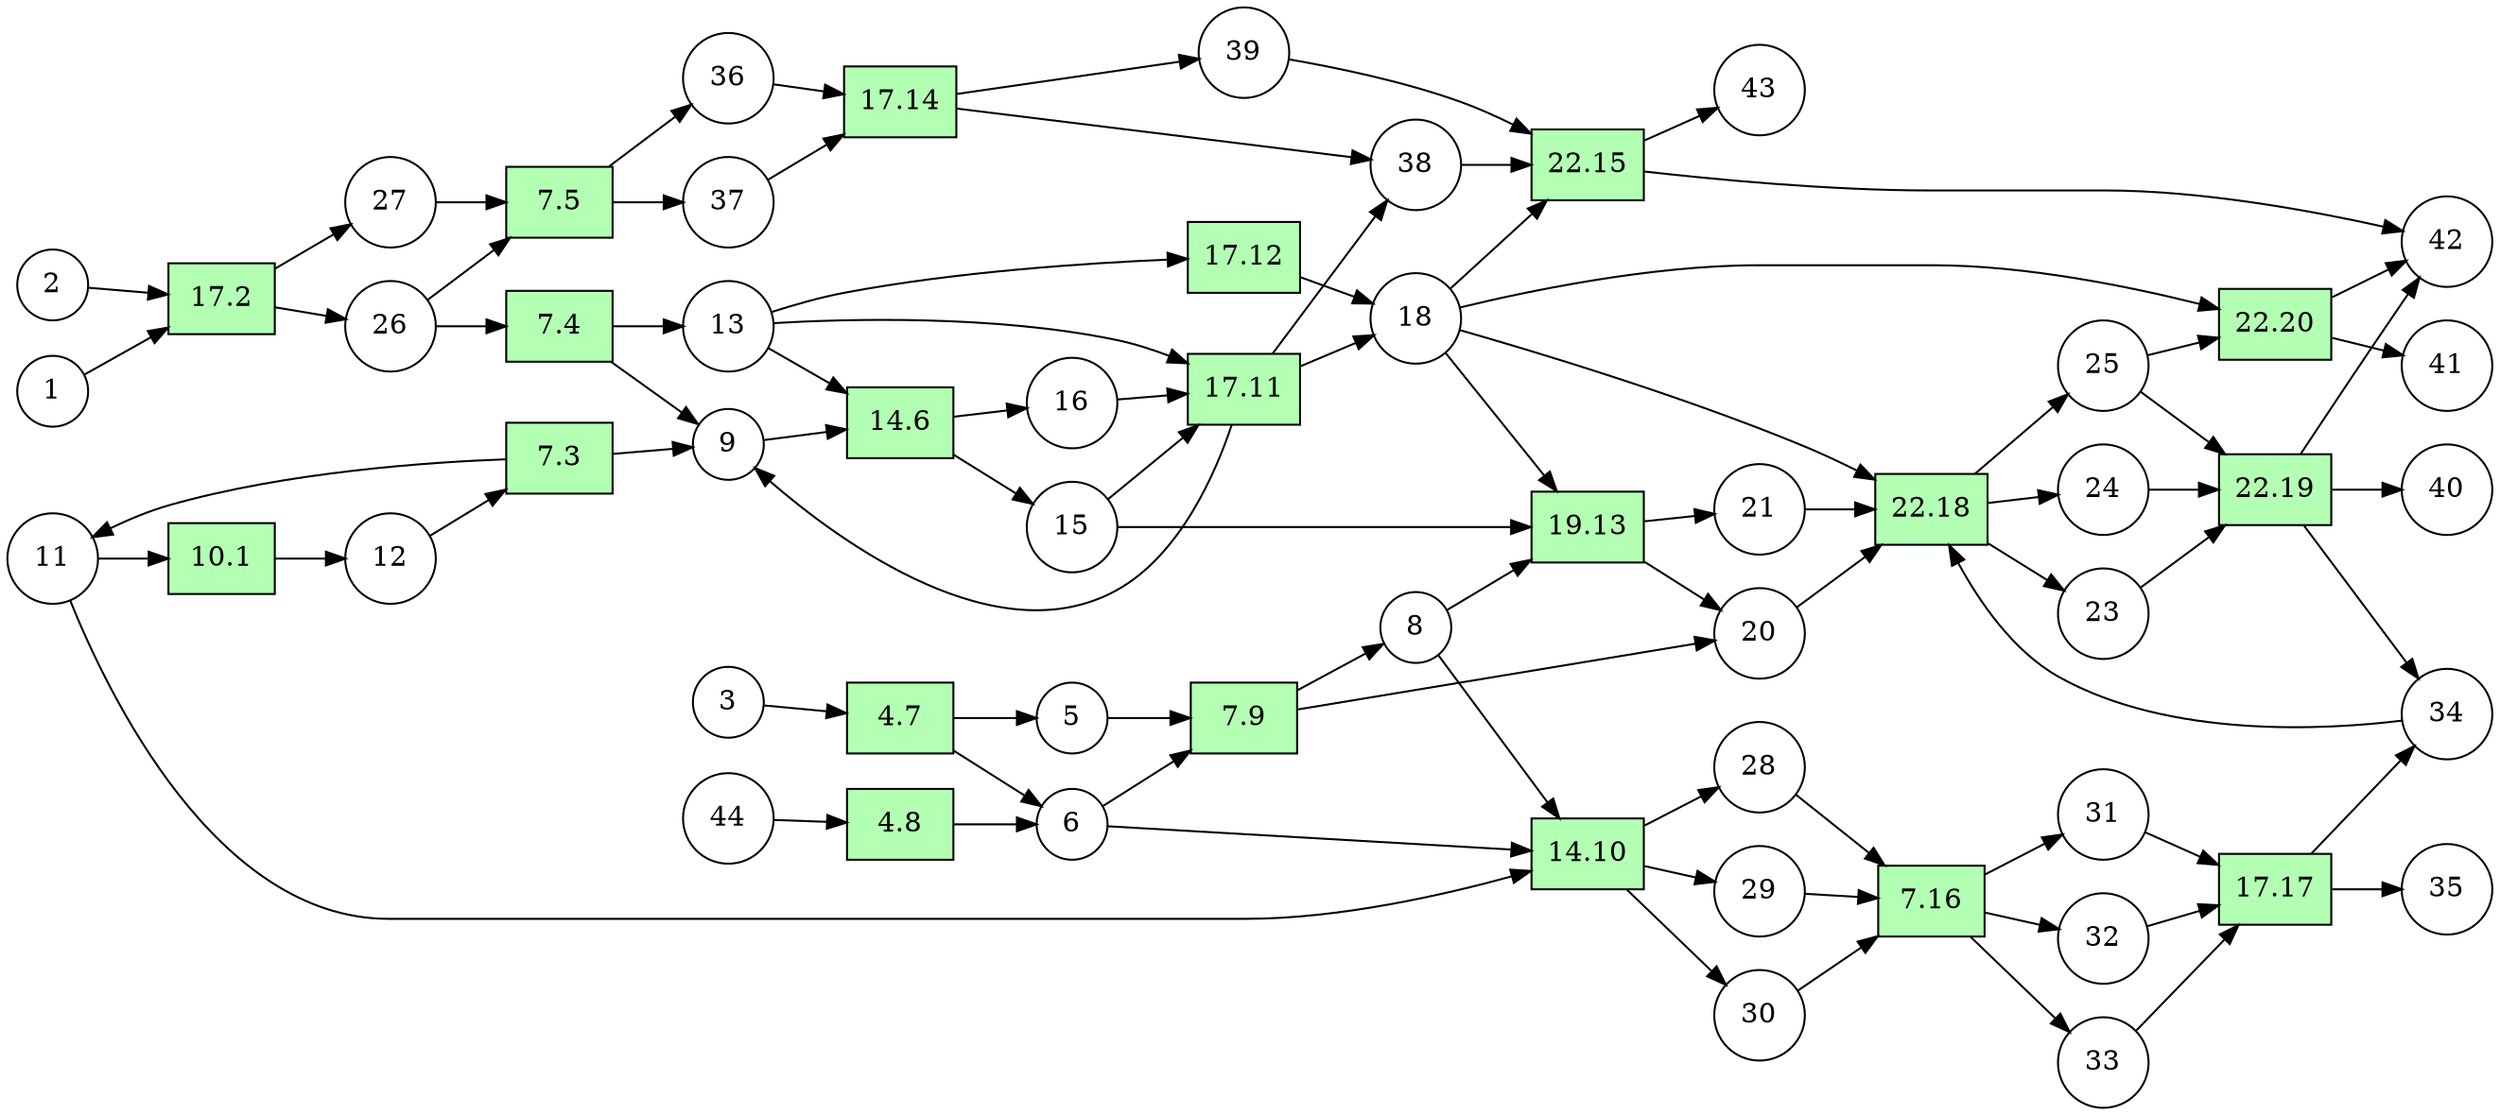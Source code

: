 digraph G {
    size ="40";
    // nodesep=.05;
    rankdir=LR;
    // node [shape=record,width=.1,height=.1]
    compound=true;
    forcelabels=true;
    node [style=filled fillcolor=white,shape=circle];
    1 [weight=99]  // xlabel="100"
    2 [weight=99]
    3 [weight=99]
    5 [weight=99]
    6 [weight=99]
    8 [weight=99]
    9 [weight=99]
    11 [weight=99]
    12 [weight=99]
    13 [weight=99]
    15 [weight=99]
    16 [weight=99]
    18 [weight=100]
    20 [weight=99]
    21 [weight=99]
    23 [weight=10]
    24 [weight=100]
    25 [weight=1000]
    26 [weight=99]
    27 [weight=99]
    36 [weight=99]
    37 [weight=99]
    38 [weight=900]
    39 [weight=10]
    40 [weight=99]
    41 [weight=99]
    42 [weight=99]
    43 [weight=99]
    44 [weight=99]
    28 [weight=99]
    29 [weight=99]
    30 [weight=99]
    31 [weight=99]
    32 [weight=99]
    33 [weight=99]
    34 [weight=99]
    35 [weight=99]
    //
    node [style=filled fillcolor="#b3ffb3",shape=box]
    "7.16" []
    "7.9" []
    "7.3" []
    "7.4" []
    "7.5" []
    "4.7" []
    "4.8" []
    "10.1" []
    "14.6" []
    "14.10" []
    "17.11" []
    "17.17" []
    "17.2" []
    "17.12" []
    "19.13" []
    "22.18" []
    "22.19" []
    //
    28->"7.16"
    29->"7.16"
    30->"7.16"
    "7.16"->31
    "7.16"->32
    "7.16"->33
    // 1->"4.7"
    // 2->"4.7"
    3->"4.7"
    // 3->"4.8"
    "4.7"->5
    "4.7"->6
    31->"17.17"
    32->"17.17"
    33->"17.17"
    "17.17"->34
    "17.17"->35
    1->"17.2"
    2->"17.2"
    // 3->"10.1"
    11->"10.1"
    "10.1"->12
    "4.8"->6
    5->"7.9"
    34->"22.18"
    20->"22.18"
    6->"7.9"
    // 6->"7.3"
    12->"7.3"
    // 12->"7.4"
    "17.12"->18
    18->"22.18"
    "17.11"->18
    "17.2"->26
    "17.2"->27
    27->"7.5"
    26->"7.4"
    26->"7.5"
    "7.5"->36
    "7.5"->37
    "7.9"->8
    // "7.9"->9
    "7.3"->9
    "7.4"->9
    "7.4"->13
    36->"17.14"
    37->"17.14"
    "17.14"->38
    "17.14"->39
    13->"17.11"
    13->"14.6"
    9->"14.6"
    8->"19.13"
    // 8->"14.6"
    39->"22.15"
    18->"22.20"
    18->"22.15"
    18->"19.13"
    "19.13"->20
    "19.13"->21
    21->"22.18"
    15->"19.13"
    "22.19"->40
    "22.18"->23
    "22.18"->24
    "22.18"->25
    23->"22.19"
    24->"22.19"
    25->"22.19"
    25->"22.20"
    "22.20"->41
    "22.20"->42
    "14.6"->15
    "14.6"->16
    15->"17.11"
    16->"17.11"
    "17.11"->38
    38->"22.15"
    "22.15"->42
    "22.15"->43
    "14.10"->30
    "14.10"->28
    "14.10"->29
    6->"14.10"
    8->"14.10"
    11->"14.10"
    "7.9"->20
    44->"4.8"
    13->"17.12"
    "22.19"->42
    //: cycles
    "17.11"->9
    "7.3"->11
    "22.19"->34
}
